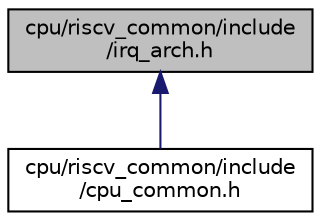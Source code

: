 digraph "cpu/riscv_common/include/irq_arch.h"
{
 // LATEX_PDF_SIZE
  edge [fontname="Helvetica",fontsize="10",labelfontname="Helvetica",labelfontsize="10"];
  node [fontname="Helvetica",fontsize="10",shape=record];
  Node1 [label="cpu/riscv_common/include\l/irq_arch.h",height=0.2,width=0.4,color="black", fillcolor="grey75", style="filled", fontcolor="black",tooltip="Implementation of the kernels irq interface."];
  Node1 -> Node2 [dir="back",color="midnightblue",fontsize="10",style="solid",fontname="Helvetica"];
  Node2 [label="cpu/riscv_common/include\l/cpu_common.h",height=0.2,width=0.4,color="black", fillcolor="white", style="filled",URL="$riscv__common_2include_2cpu__common_8h.html",tooltip="Basic definitions for the RISC-V CPU module."];
}
